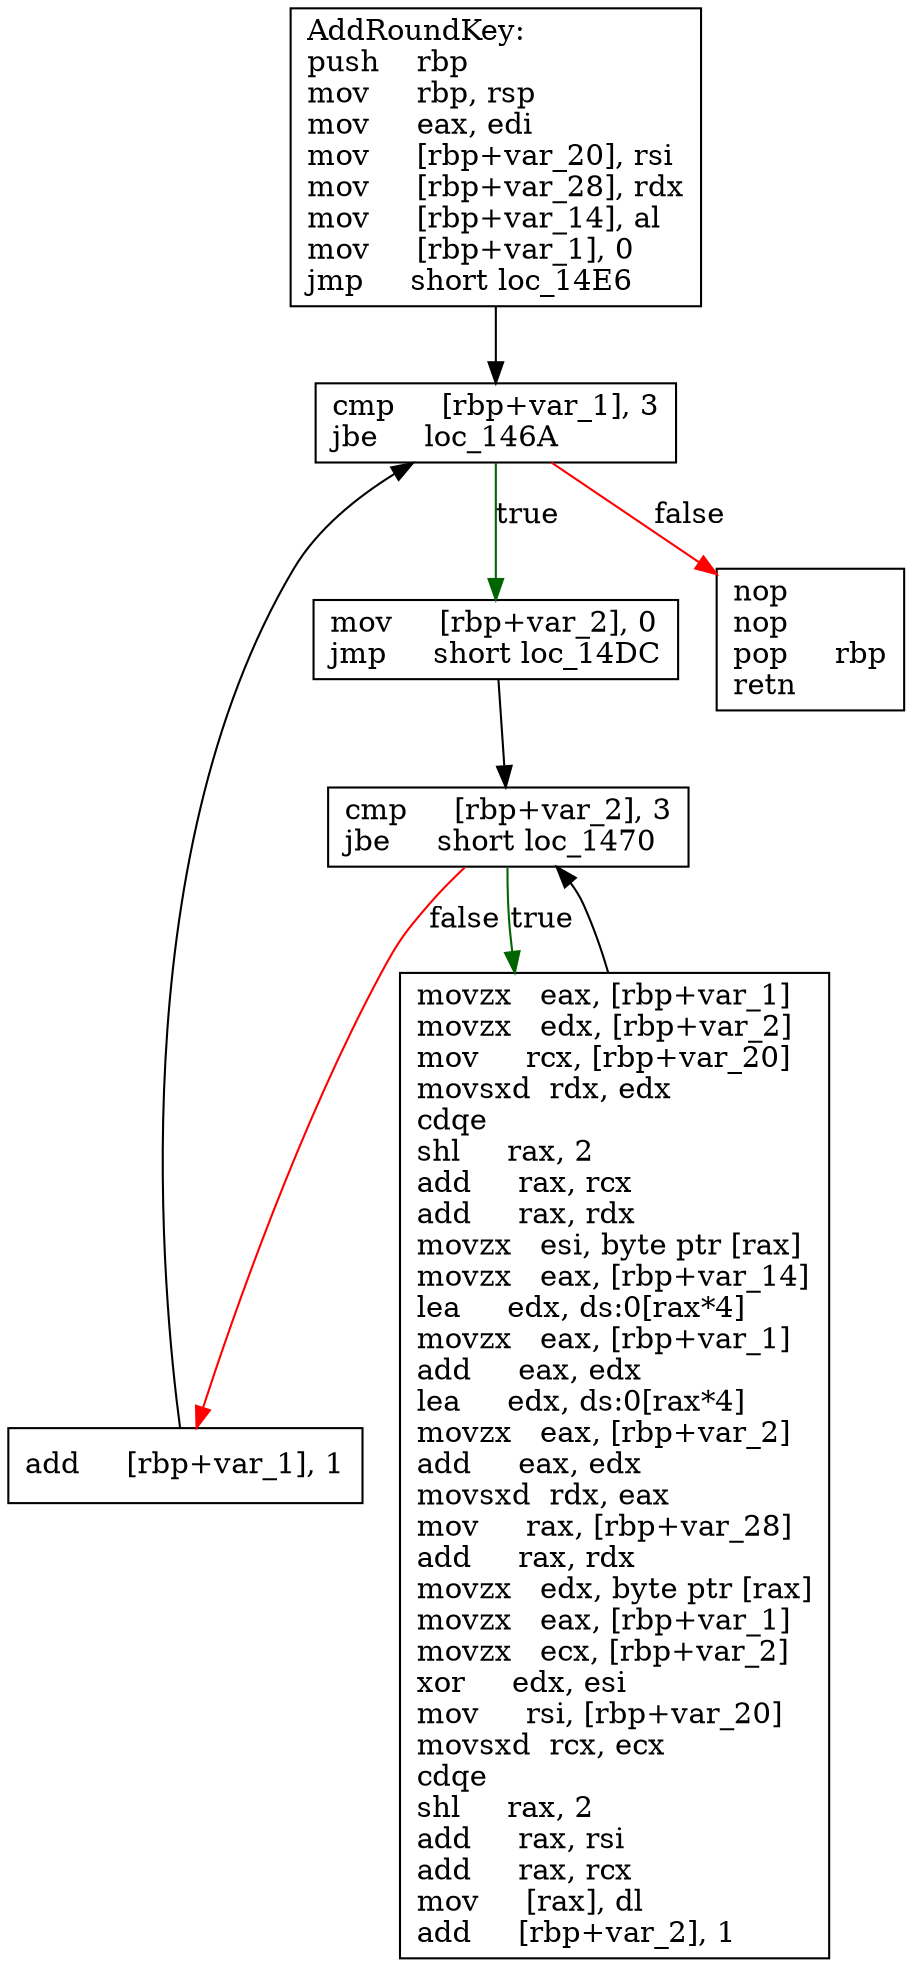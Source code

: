 digraph "AddRoundKey" {
	graph [
	];
	node [
		shape = "box"
	];
	edge [
	];
	"0" [
		label = "AddRoundKey:\lpush    rbp\lmov     rbp, rsp\lmov     eax, edi\lmov     [rbp+var_20], rsi\lmov     [rbp+var_28], rdx\lmov     [rbp+var_14], al\lmov     [rbp+var_1], 0\ljmp     short loc_14E6\l"
	];
	"1" [
		label = "mov     [rbp+var_2], 0\ljmp     short loc_14DC\l"
	];
	"2" [
		label = "movzx   eax, [rbp+var_1]\lmovzx   edx, [rbp+var_2]\lmov     rcx, [rbp+var_20]\lmovsxd  rdx, edx\lcdqe\lshl     rax, 2\ladd     rax, rcx\ladd     rax, rdx\lmovzx   esi, byte ptr [rax]\lmovzx   eax, [rbp+var_14]\llea     edx, ds:0[rax*4]\lmovzx   eax, [rbp+var_1]\ladd     eax, edx\llea     edx, ds:0[rax*4]\lmovzx   eax, [rbp+var_2]\ladd     eax, edx\lmovsxd  rdx, eax\lmov     rax, [rbp+var_28]\ladd     rax, rdx\lmovzx   edx, byte ptr [rax]\lmovzx   eax, [rbp+var_1]\lmovzx   ecx, [rbp+var_2]\lxor     edx, esi\lmov     rsi, [rbp+var_20]\lmovsxd  rcx, ecx\lcdqe\lshl     rax, 2\ladd     rax, rsi\ladd     rax, rcx\lmov     [rax], dl\ladd     [rbp+var_2], 1\l"
	];
	"3" [
		label = "cmp     [rbp+var_2], 3\ljbe     short loc_1470\l"
	];
	"4" [
		label = "add     [rbp+var_1], 1\l"
	];
	"5" [
		label = "cmp     [rbp+var_1], 3\ljbe     loc_146A\l"
	];
	"6" [
		label = "nop\lnop\lpop     rbp\lretn\l"
	];
// node 0
	"0" -> "5" [ ];
// node 1
	"1" -> "3" [ ];
// node 2
	"2" -> "3" [ ];
// node 3
	"3" -> "2" [ label = "true", color = darkgreen ];
	"3" -> "4" [ label = "false", color = red ];
// node 4
	"4" -> "5" [ ];
// node 5
	"5" -> "1" [ label = "true", color = darkgreen ];
	"5" -> "6" [ label = "false", color = red ];
// node 6
}
